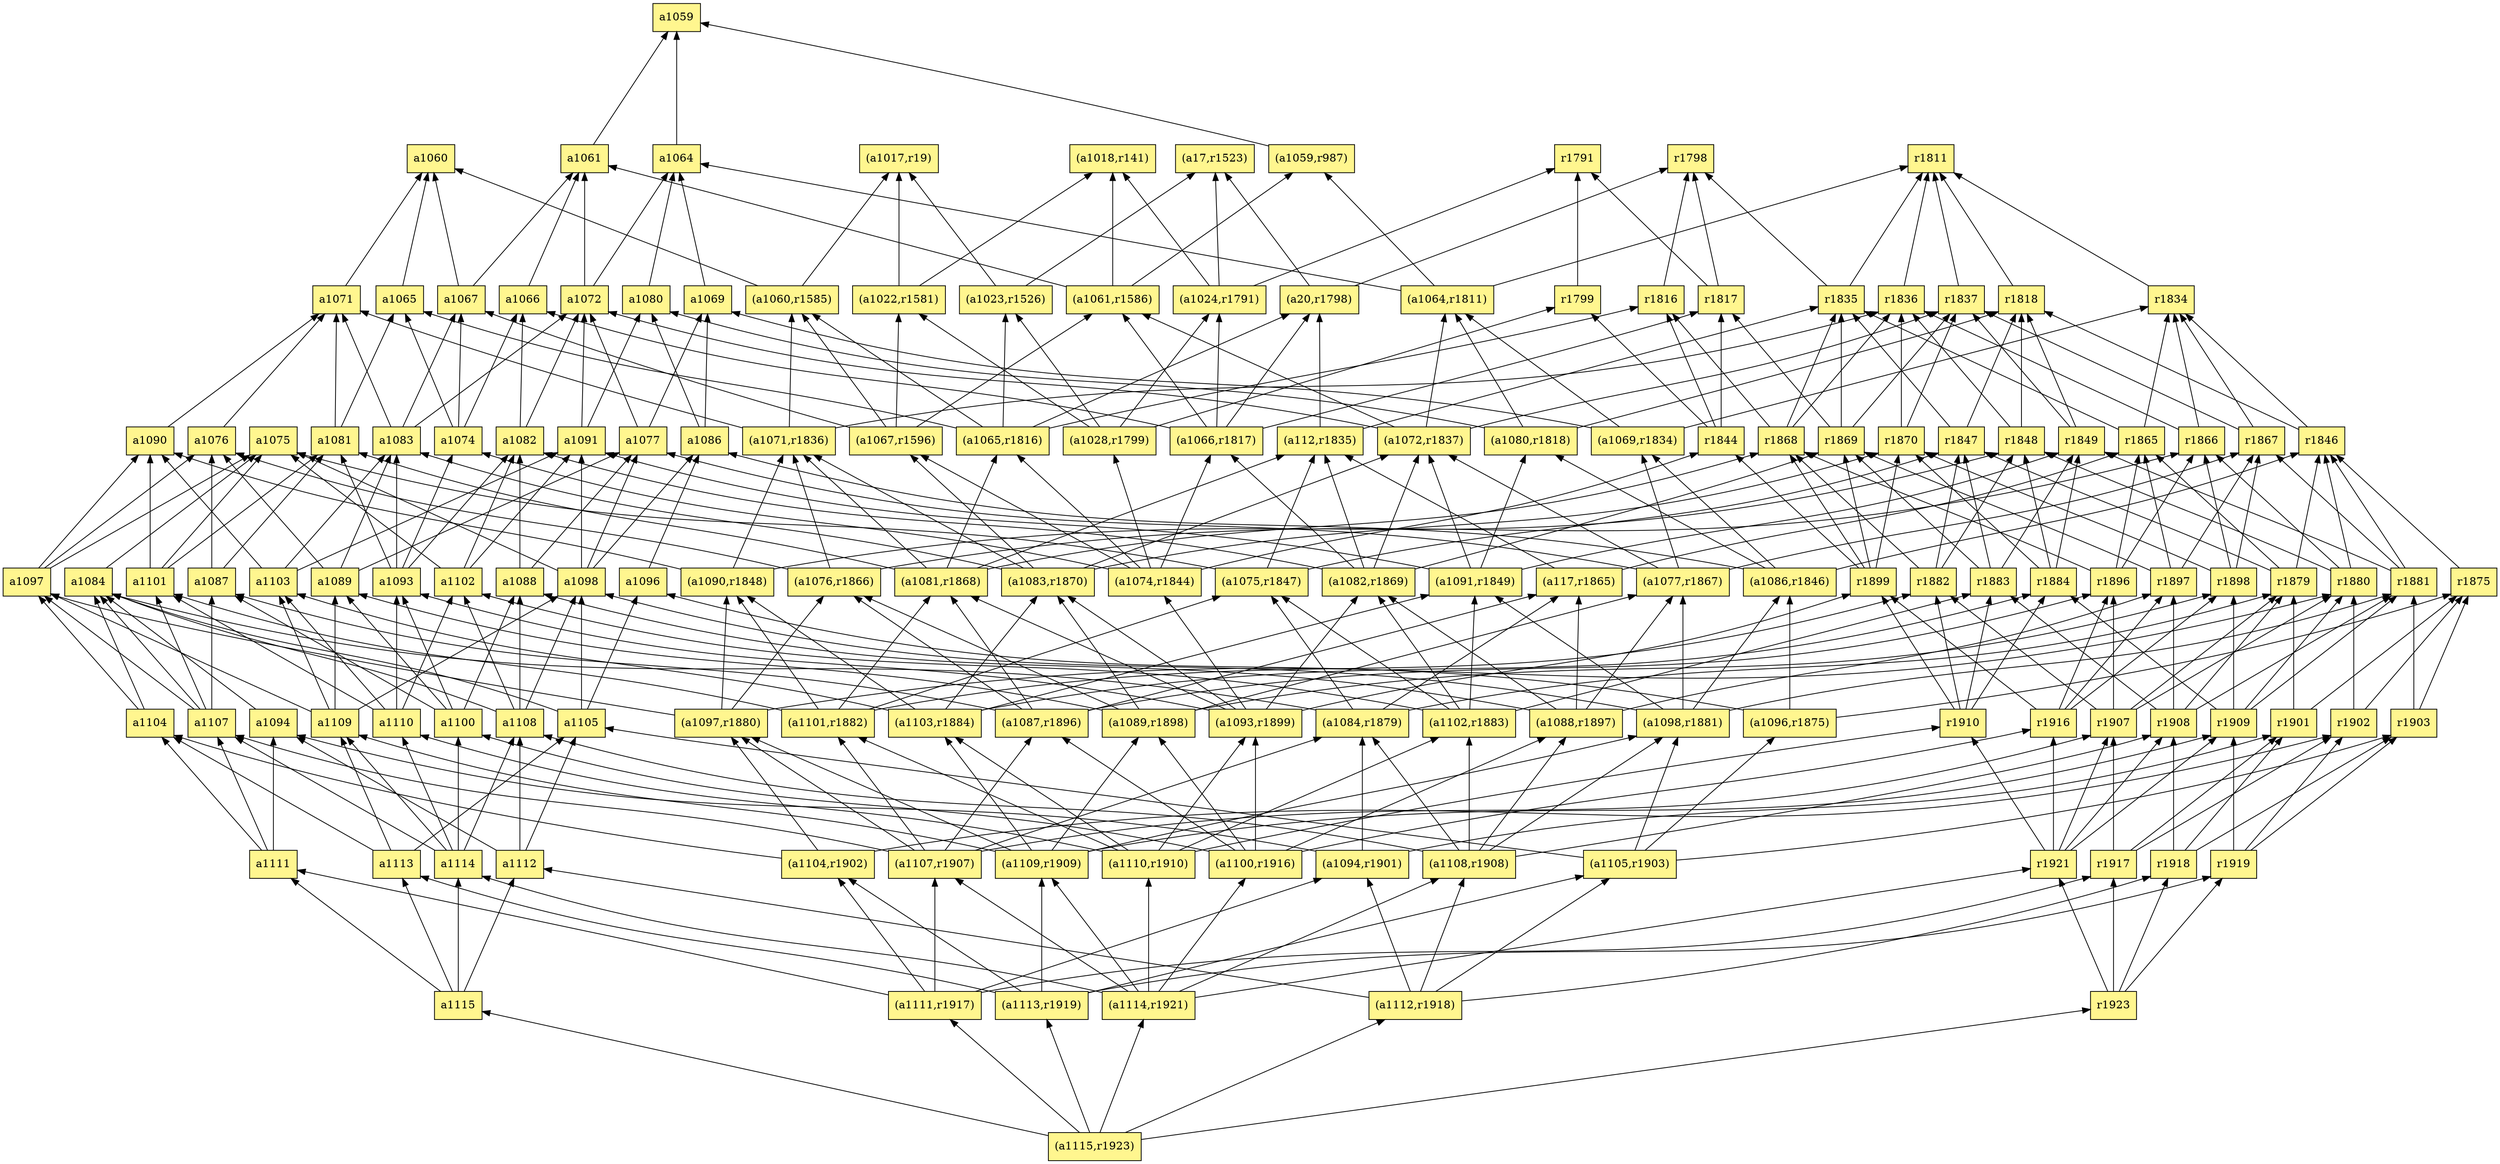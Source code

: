 digraph G {
rankdir=BT;ranksep="2.0";
"(a1103,r1884)" [shape=record,fillcolor=khaki1,style=filled,label="{(a1103,r1884)}"];
"r1880" [shape=record,fillcolor=khaki1,style=filled,label="{r1880}"];
"r1908" [shape=record,fillcolor=khaki1,style=filled,label="{r1908}"];
"r1811" [shape=record,fillcolor=khaki1,style=filled,label="{r1811}"];
"r1919" [shape=record,fillcolor=khaki1,style=filled,label="{r1919}"];
"r1791" [shape=record,fillcolor=khaki1,style=filled,label="{r1791}"];
"a1080" [shape=record,fillcolor=khaki1,style=filled,label="{a1080}"];
"a1076" [shape=record,fillcolor=khaki1,style=filled,label="{a1076}"];
"(a1088,r1897)" [shape=record,fillcolor=khaki1,style=filled,label="{(a1088,r1897)}"];
"(a1059,r987)" [shape=record,fillcolor=khaki1,style=filled,label="{(a1059,r987)}"];
"a1082" [shape=record,fillcolor=khaki1,style=filled,label="{a1082}"];
"r1907" [shape=record,fillcolor=khaki1,style=filled,label="{r1907}"];
"r1918" [shape=record,fillcolor=khaki1,style=filled,label="{r1918}"];
"r1902" [shape=record,fillcolor=khaki1,style=filled,label="{r1902}"];
"a1100" [shape=record,fillcolor=khaki1,style=filled,label="{a1100}"];
"a1114" [shape=record,fillcolor=khaki1,style=filled,label="{a1114}"];
"(a1075,r1847)" [shape=record,fillcolor=khaki1,style=filled,label="{(a1075,r1847)}"];
"r1916" [shape=record,fillcolor=khaki1,style=filled,label="{r1916}"];
"r1869" [shape=record,fillcolor=khaki1,style=filled,label="{r1869}"];
"(a1022,r1581)" [shape=record,fillcolor=khaki1,style=filled,label="{(a1022,r1581)}"];
"(a1069,r1834)" [shape=record,fillcolor=khaki1,style=filled,label="{(a1069,r1834)}"];
"a1113" [shape=record,fillcolor=khaki1,style=filled,label="{a1113}"];
"r1899" [shape=record,fillcolor=khaki1,style=filled,label="{r1899}"];
"r1816" [shape=record,fillcolor=khaki1,style=filled,label="{r1816}"];
"(a1097,r1880)" [shape=record,fillcolor=khaki1,style=filled,label="{(a1097,r1880)}"];
"(a1072,r1837)" [shape=record,fillcolor=khaki1,style=filled,label="{(a1072,r1837)}"];
"a1098" [shape=record,fillcolor=khaki1,style=filled,label="{a1098}"];
"r1868" [shape=record,fillcolor=khaki1,style=filled,label="{r1868}"];
"a1065" [shape=record,fillcolor=khaki1,style=filled,label="{a1065}"];
"(a1066,r1817)" [shape=record,fillcolor=khaki1,style=filled,label="{(a1066,r1817)}"];
"(a1084,r1879)" [shape=record,fillcolor=khaki1,style=filled,label="{(a1084,r1879)}"];
"a1088" [shape=record,fillcolor=khaki1,style=filled,label="{a1088}"];
"a1110" [shape=record,fillcolor=khaki1,style=filled,label="{a1110}"];
"a1090" [shape=record,fillcolor=khaki1,style=filled,label="{a1090}"];
"(a1018,r141)" [shape=record,fillcolor=khaki1,style=filled,label="{(a1018,r141)}"];
"a1081" [shape=record,fillcolor=khaki1,style=filled,label="{a1081}"];
"a1077" [shape=record,fillcolor=khaki1,style=filled,label="{a1077}"];
"(a117,r1865)" [shape=record,fillcolor=khaki1,style=filled,label="{(a117,r1865)}"];
"r1849" [shape=record,fillcolor=khaki1,style=filled,label="{r1849}"];
"(a1104,r1902)" [shape=record,fillcolor=khaki1,style=filled,label="{(a1104,r1902)}"];
"r1848" [shape=record,fillcolor=khaki1,style=filled,label="{r1848}"];
"(a1093,r1899)" [shape=record,fillcolor=khaki1,style=filled,label="{(a1093,r1899)}"];
"(a1114,r1921)" [shape=record,fillcolor=khaki1,style=filled,label="{(a1114,r1921)}"];
"r1910" [shape=record,fillcolor=khaki1,style=filled,label="{r1910}"];
"a1104" [shape=record,fillcolor=khaki1,style=filled,label="{a1104}"];
"r1897" [shape=record,fillcolor=khaki1,style=filled,label="{r1897}"];
"a1103" [shape=record,fillcolor=khaki1,style=filled,label="{a1103}"];
"(a1115,r1923)" [shape=record,fillcolor=khaki1,style=filled,label="{(a1115,r1923)}"];
"r1901" [shape=record,fillcolor=khaki1,style=filled,label="{r1901}"];
"(a1110,r1910)" [shape=record,fillcolor=khaki1,style=filled,label="{(a1110,r1910)}"];
"(a1111,r1917)" [shape=record,fillcolor=khaki1,style=filled,label="{(a1111,r1917)}"];
"r1884" [shape=record,fillcolor=khaki1,style=filled,label="{r1884}"];
"r1844" [shape=record,fillcolor=khaki1,style=filled,label="{r1844}"];
"(a1086,r1846)" [shape=record,fillcolor=khaki1,style=filled,label="{(a1086,r1846)}"];
"r1909" [shape=record,fillcolor=khaki1,style=filled,label="{r1909}"];
"r1836" [shape=record,fillcolor=khaki1,style=filled,label="{r1836}"];
"a1089" [shape=record,fillcolor=khaki1,style=filled,label="{a1089}"];
"(a1108,r1908)" [shape=record,fillcolor=khaki1,style=filled,label="{(a1108,r1908)}"];
"r1837" [shape=record,fillcolor=khaki1,style=filled,label="{r1837}"];
"(a1094,r1901)" [shape=record,fillcolor=khaki1,style=filled,label="{(a1094,r1901)}"];
"(a1098,r1881)" [shape=record,fillcolor=khaki1,style=filled,label="{(a1098,r1881)}"];
"(a1077,r1867)" [shape=record,fillcolor=khaki1,style=filled,label="{(a1077,r1867)}"];
"a1072" [shape=record,fillcolor=khaki1,style=filled,label="{a1072}"];
"(a1076,r1866)" [shape=record,fillcolor=khaki1,style=filled,label="{(a1076,r1866)}"];
"(a1064,r1811)" [shape=record,fillcolor=khaki1,style=filled,label="{(a1064,r1811)}"];
"a1059" [shape=record,fillcolor=khaki1,style=filled,label="{a1059}"];
"a1096" [shape=record,fillcolor=khaki1,style=filled,label="{a1096}"];
"(a1112,r1918)" [shape=record,fillcolor=khaki1,style=filled,label="{(a1112,r1918)}"];
"(a1071,r1836)" [shape=record,fillcolor=khaki1,style=filled,label="{(a1071,r1836)}"];
"a1111" [shape=record,fillcolor=khaki1,style=filled,label="{a1111}"];
"r1847" [shape=record,fillcolor=khaki1,style=filled,label="{r1847}"];
"(a1067,r1596)" [shape=record,fillcolor=khaki1,style=filled,label="{(a1067,r1596)}"];
"(a1061,r1586)" [shape=record,fillcolor=khaki1,style=filled,label="{(a1061,r1586)}"];
"r1882" [shape=record,fillcolor=khaki1,style=filled,label="{r1882}"];
"a1115" [shape=record,fillcolor=khaki1,style=filled,label="{a1115}"];
"a1107" [shape=record,fillcolor=khaki1,style=filled,label="{a1107}"];
"r1879" [shape=record,fillcolor=khaki1,style=filled,label="{r1879}"];
"a1094" [shape=record,fillcolor=khaki1,style=filled,label="{a1094}"];
"r1818" [shape=record,fillcolor=khaki1,style=filled,label="{r1818}"];
"a1102" [shape=record,fillcolor=khaki1,style=filled,label="{a1102}"];
"(a1087,r1896)" [shape=record,fillcolor=khaki1,style=filled,label="{(a1087,r1896)}"];
"r1799" [shape=record,fillcolor=khaki1,style=filled,label="{r1799}"];
"a1091" [shape=record,fillcolor=khaki1,style=filled,label="{a1091}"];
"a1112" [shape=record,fillcolor=khaki1,style=filled,label="{a1112}"];
"a1087" [shape=record,fillcolor=khaki1,style=filled,label="{a1087}"];
"a1093" [shape=record,fillcolor=khaki1,style=filled,label="{a1093}"];
"(a1107,r1907)" [shape=record,fillcolor=khaki1,style=filled,label="{(a1107,r1907)}"];
"(a20,r1798)" [shape=record,fillcolor=khaki1,style=filled,label="{(a20,r1798)}"];
"r1835" [shape=record,fillcolor=khaki1,style=filled,label="{r1835}"];
"(a1023,r1526)" [shape=record,fillcolor=khaki1,style=filled,label="{(a1023,r1526)}"];
"a1060" [shape=record,fillcolor=khaki1,style=filled,label="{a1060}"];
"a1075" [shape=record,fillcolor=khaki1,style=filled,label="{a1075}"];
"(a1113,r1919)" [shape=record,fillcolor=khaki1,style=filled,label="{(a1113,r1919)}"];
"(a1102,r1883)" [shape=record,fillcolor=khaki1,style=filled,label="{(a1102,r1883)}"];
"(a1101,r1882)" [shape=record,fillcolor=khaki1,style=filled,label="{(a1101,r1882)}"];
"(a1017,r19)" [shape=record,fillcolor=khaki1,style=filled,label="{(a1017,r19)}"];
"r1834" [shape=record,fillcolor=khaki1,style=filled,label="{r1834}"];
"a1105" [shape=record,fillcolor=khaki1,style=filled,label="{a1105}"];
"(a17,r1523)" [shape=record,fillcolor=khaki1,style=filled,label="{(a17,r1523)}"];
"(a1109,r1909)" [shape=record,fillcolor=khaki1,style=filled,label="{(a1109,r1909)}"];
"r1866" [shape=record,fillcolor=khaki1,style=filled,label="{r1866}"];
"r1903" [shape=record,fillcolor=khaki1,style=filled,label="{r1903}"];
"a1097" [shape=record,fillcolor=khaki1,style=filled,label="{a1097}"];
"a1066" [shape=record,fillcolor=khaki1,style=filled,label="{a1066}"];
"a1086" [shape=record,fillcolor=khaki1,style=filled,label="{a1086}"];
"(a1091,r1849)" [shape=record,fillcolor=khaki1,style=filled,label="{(a1091,r1849)}"];
"(a1028,r1799)" [shape=record,fillcolor=khaki1,style=filled,label="{(a1028,r1799)}"];
"a1083" [shape=record,fillcolor=khaki1,style=filled,label="{a1083}"];
"(a1082,r1869)" [shape=record,fillcolor=khaki1,style=filled,label="{(a1082,r1869)}"];
"r1921" [shape=record,fillcolor=khaki1,style=filled,label="{r1921}"];
"r1865" [shape=record,fillcolor=khaki1,style=filled,label="{r1865}"];
"(a1060,r1585)" [shape=record,fillcolor=khaki1,style=filled,label="{(a1060,r1585)}"];
"a1071" [shape=record,fillcolor=khaki1,style=filled,label="{a1071}"];
"r1875" [shape=record,fillcolor=khaki1,style=filled,label="{r1875}"];
"a1108" [shape=record,fillcolor=khaki1,style=filled,label="{a1108}"];
"(a1090,r1848)" [shape=record,fillcolor=khaki1,style=filled,label="{(a1090,r1848)}"];
"a1101" [shape=record,fillcolor=khaki1,style=filled,label="{a1101}"];
"r1867" [shape=record,fillcolor=khaki1,style=filled,label="{r1867}"];
"a1061" [shape=record,fillcolor=khaki1,style=filled,label="{a1061}"];
"a1064" [shape=record,fillcolor=khaki1,style=filled,label="{a1064}"];
"(a1089,r1898)" [shape=record,fillcolor=khaki1,style=filled,label="{(a1089,r1898)}"];
"a1067" [shape=record,fillcolor=khaki1,style=filled,label="{a1067}"];
"r1923" [shape=record,fillcolor=khaki1,style=filled,label="{r1923}"];
"(a1105,r1903)" [shape=record,fillcolor=khaki1,style=filled,label="{(a1105,r1903)}"];
"r1917" [shape=record,fillcolor=khaki1,style=filled,label="{r1917}"];
"r1846" [shape=record,fillcolor=khaki1,style=filled,label="{r1846}"];
"(a1081,r1868)" [shape=record,fillcolor=khaki1,style=filled,label="{(a1081,r1868)}"];
"r1883" [shape=record,fillcolor=khaki1,style=filled,label="{r1883}"];
"r1817" [shape=record,fillcolor=khaki1,style=filled,label="{r1817}"];
"r1896" [shape=record,fillcolor=khaki1,style=filled,label="{r1896}"];
"(a1080,r1818)" [shape=record,fillcolor=khaki1,style=filled,label="{(a1080,r1818)}"];
"a1084" [shape=record,fillcolor=khaki1,style=filled,label="{a1084}"];
"(a1096,r1875)" [shape=record,fillcolor=khaki1,style=filled,label="{(a1096,r1875)}"];
"r1881" [shape=record,fillcolor=khaki1,style=filled,label="{r1881}"];
"a1069" [shape=record,fillcolor=khaki1,style=filled,label="{a1069}"];
"r1898" [shape=record,fillcolor=khaki1,style=filled,label="{r1898}"];
"a1074" [shape=record,fillcolor=khaki1,style=filled,label="{a1074}"];
"r1870" [shape=record,fillcolor=khaki1,style=filled,label="{r1870}"];
"a1109" [shape=record,fillcolor=khaki1,style=filled,label="{a1109}"];
"r1798" [shape=record,fillcolor=khaki1,style=filled,label="{r1798}"];
"(a1100,r1916)" [shape=record,fillcolor=khaki1,style=filled,label="{(a1100,r1916)}"];
"(a112,r1835)" [shape=record,fillcolor=khaki1,style=filled,label="{(a112,r1835)}"];
"(a1065,r1816)" [shape=record,fillcolor=khaki1,style=filled,label="{(a1065,r1816)}"];
"(a1074,r1844)" [shape=record,fillcolor=khaki1,style=filled,label="{(a1074,r1844)}"];
"(a1083,r1870)" [shape=record,fillcolor=khaki1,style=filled,label="{(a1083,r1870)}"];
"(a1024,r1791)" [shape=record,fillcolor=khaki1,style=filled,label="{(a1024,r1791)}"];
"(a1103,r1884)" -> "(a1091,r1849)"
"(a1103,r1884)" -> "r1884"
"(a1103,r1884)" -> "a1103"
"(a1103,r1884)" -> "(a1090,r1848)"
"(a1103,r1884)" -> "(a1083,r1870)"
"r1880" -> "r1848"
"r1880" -> "r1846"
"r1880" -> "r1866"
"r1908" -> "r1879"
"r1908" -> "r1883"
"r1908" -> "r1881"
"r1908" -> "r1897"
"r1919" -> "r1903"
"r1919" -> "r1902"
"r1919" -> "r1909"
"a1080" -> "a1064"
"a1076" -> "a1071"
"(a1088,r1897)" -> "(a1077,r1867)"
"(a1088,r1897)" -> "r1897"
"(a1088,r1897)" -> "a1088"
"(a1088,r1897)" -> "(a1082,r1869)"
"(a1088,r1897)" -> "(a117,r1865)"
"(a1059,r987)" -> "a1059"
"a1082" -> "a1072"
"a1082" -> "a1066"
"r1907" -> "r1882"
"r1907" -> "r1880"
"r1907" -> "r1879"
"r1907" -> "r1896"
"r1918" -> "r1903"
"r1918" -> "r1908"
"r1918" -> "r1901"
"r1902" -> "r1880"
"r1902" -> "r1875"
"a1100" -> "a1087"
"a1100" -> "a1093"
"a1100" -> "a1089"
"a1100" -> "a1088"
"a1114" -> "a1107"
"a1114" -> "a1108"
"a1114" -> "a1100"
"a1114" -> "a1109"
"a1114" -> "a1110"
"(a1075,r1847)" -> "(a112,r1835)"
"(a1075,r1847)" -> "r1847"
"(a1075,r1847)" -> "a1075"
"r1916" -> "r1897"
"r1916" -> "r1896"
"r1916" -> "r1898"
"r1916" -> "r1899"
"r1869" -> "r1837"
"r1869" -> "r1817"
"r1869" -> "r1835"
"(a1022,r1581)" -> "(a1018,r141)"
"(a1022,r1581)" -> "(a1017,r19)"
"(a1069,r1834)" -> "a1069"
"(a1069,r1834)" -> "(a1064,r1811)"
"(a1069,r1834)" -> "r1834"
"a1113" -> "a1104"
"a1113" -> "a1109"
"a1113" -> "a1105"
"r1899" -> "r1870"
"r1899" -> "r1868"
"r1899" -> "r1869"
"r1899" -> "r1844"
"r1816" -> "r1798"
"(a1097,r1880)" -> "(a1076,r1866)"
"(a1097,r1880)" -> "a1097"
"(a1097,r1880)" -> "r1880"
"(a1097,r1880)" -> "(a1090,r1848)"
"(a1072,r1837)" -> "(a1061,r1586)"
"(a1072,r1837)" -> "r1837"
"(a1072,r1837)" -> "a1072"
"(a1072,r1837)" -> "(a1064,r1811)"
"a1098" -> "a1086"
"a1098" -> "a1091"
"a1098" -> "a1077"
"a1098" -> "a1075"
"r1868" -> "r1816"
"r1868" -> "r1835"
"r1868" -> "r1836"
"a1065" -> "a1060"
"(a1066,r1817)" -> "(a1061,r1586)"
"(a1066,r1817)" -> "a1066"
"(a1066,r1817)" -> "(a20,r1798)"
"(a1066,r1817)" -> "r1817"
"(a1066,r1817)" -> "(a1024,r1791)"
"(a1084,r1879)" -> "(a1075,r1847)"
"(a1084,r1879)" -> "r1879"
"(a1084,r1879)" -> "(a117,r1865)"
"(a1084,r1879)" -> "a1084"
"a1088" -> "a1082"
"a1088" -> "a1077"
"a1110" -> "a1102"
"a1110" -> "a1103"
"a1110" -> "a1101"
"a1110" -> "a1093"
"a1090" -> "a1071"
"a1081" -> "a1065"
"a1081" -> "a1071"
"a1077" -> "a1069"
"a1077" -> "a1072"
"(a117,r1865)" -> "(a112,r1835)"
"(a117,r1865)" -> "r1865"
"r1849" -> "r1837"
"r1849" -> "r1818"
"(a1104,r1902)" -> "r1902"
"(a1104,r1902)" -> "(a1097,r1880)"
"(a1104,r1902)" -> "a1104"
"r1848" -> "r1836"
"r1848" -> "r1818"
"(a1093,r1899)" -> "(a1082,r1869)"
"(a1093,r1899)" -> "a1093"
"(a1093,r1899)" -> "(a1081,r1868)"
"(a1093,r1899)" -> "r1899"
"(a1093,r1899)" -> "(a1074,r1844)"
"(a1093,r1899)" -> "(a1083,r1870)"
"(a1114,r1921)" -> "a1114"
"(a1114,r1921)" -> "(a1110,r1910)"
"(a1114,r1921)" -> "(a1107,r1907)"
"(a1114,r1921)" -> "(a1108,r1908)"
"(a1114,r1921)" -> "r1921"
"(a1114,r1921)" -> "(a1100,r1916)"
"(a1114,r1921)" -> "(a1109,r1909)"
"r1910" -> "r1882"
"r1910" -> "r1884"
"r1910" -> "r1883"
"r1910" -> "r1899"
"a1104" -> "a1097"
"a1104" -> "a1084"
"r1897" -> "r1865"
"r1897" -> "r1869"
"r1897" -> "r1867"
"a1103" -> "a1083"
"a1103" -> "a1091"
"a1103" -> "a1090"
"(a1115,r1923)" -> "a1115"
"(a1115,r1923)" -> "r1923"
"(a1115,r1923)" -> "(a1111,r1917)"
"(a1115,r1923)" -> "(a1113,r1919)"
"(a1115,r1923)" -> "(a1114,r1921)"
"(a1115,r1923)" -> "(a1112,r1918)"
"r1901" -> "r1875"
"r1901" -> "r1879"
"(a1110,r1910)" -> "(a1103,r1884)"
"(a1110,r1910)" -> "(a1093,r1899)"
"(a1110,r1910)" -> "r1910"
"(a1110,r1910)" -> "(a1102,r1883)"
"(a1110,r1910)" -> "(a1101,r1882)"
"(a1110,r1910)" -> "a1110"
"(a1111,r1917)" -> "(a1104,r1902)"
"(a1111,r1917)" -> "r1917"
"(a1111,r1917)" -> "(a1107,r1907)"
"(a1111,r1917)" -> "(a1094,r1901)"
"(a1111,r1917)" -> "a1111"
"r1884" -> "r1848"
"r1884" -> "r1870"
"r1884" -> "r1849"
"r1844" -> "r1816"
"r1844" -> "r1799"
"r1844" -> "r1817"
"(a1086,r1846)" -> "a1086"
"(a1086,r1846)" -> "(a1069,r1834)"
"(a1086,r1846)" -> "r1846"
"(a1086,r1846)" -> "(a1080,r1818)"
"r1909" -> "r1898"
"r1909" -> "r1881"
"r1909" -> "r1880"
"r1909" -> "r1884"
"r1836" -> "r1811"
"a1089" -> "a1076"
"a1089" -> "a1083"
"a1089" -> "a1077"
"(a1108,r1908)" -> "r1908"
"(a1108,r1908)" -> "(a1088,r1897)"
"(a1108,r1908)" -> "a1108"
"(a1108,r1908)" -> "(a1102,r1883)"
"(a1108,r1908)" -> "(a1098,r1881)"
"(a1108,r1908)" -> "(a1084,r1879)"
"r1837" -> "r1811"
"(a1094,r1901)" -> "a1094"
"(a1094,r1901)" -> "r1901"
"(a1094,r1901)" -> "(a1084,r1879)"
"(a1098,r1881)" -> "r1881"
"(a1098,r1881)" -> "(a1077,r1867)"
"(a1098,r1881)" -> "a1098"
"(a1098,r1881)" -> "(a1091,r1849)"
"(a1098,r1881)" -> "(a1086,r1846)"
"(a1077,r1867)" -> "(a1072,r1837)"
"(a1077,r1867)" -> "(a1069,r1834)"
"(a1077,r1867)" -> "a1077"
"(a1077,r1867)" -> "r1867"
"a1072" -> "a1064"
"a1072" -> "a1061"
"(a1076,r1866)" -> "a1076"
"(a1076,r1866)" -> "(a1071,r1836)"
"(a1076,r1866)" -> "r1866"
"(a1064,r1811)" -> "a1064"
"(a1064,r1811)" -> "r1811"
"(a1064,r1811)" -> "(a1059,r987)"
"a1096" -> "a1086"
"(a1112,r1918)" -> "r1918"
"(a1112,r1918)" -> "a1112"
"(a1112,r1918)" -> "(a1105,r1903)"
"(a1112,r1918)" -> "(a1108,r1908)"
"(a1112,r1918)" -> "(a1094,r1901)"
"(a1071,r1836)" -> "r1836"
"(a1071,r1836)" -> "(a1060,r1585)"
"(a1071,r1836)" -> "a1071"
"a1111" -> "a1094"
"a1111" -> "a1107"
"a1111" -> "a1104"
"r1847" -> "r1818"
"r1847" -> "r1835"
"(a1067,r1596)" -> "(a1061,r1586)"
"(a1067,r1596)" -> "(a1060,r1585)"
"(a1067,r1596)" -> "(a1022,r1581)"
"(a1067,r1596)" -> "a1067"
"(a1061,r1586)" -> "a1061"
"(a1061,r1586)" -> "(a1018,r141)"
"(a1061,r1586)" -> "(a1059,r987)"
"r1882" -> "r1848"
"r1882" -> "r1868"
"r1882" -> "r1847"
"a1115" -> "a1112"
"a1115" -> "a1114"
"a1115" -> "a1113"
"a1115" -> "a1111"
"a1107" -> "a1087"
"a1107" -> "a1097"
"a1107" -> "a1101"
"a1107" -> "a1084"
"r1879" -> "r1865"
"r1879" -> "r1846"
"r1879" -> "r1847"
"a1094" -> "a1084"
"r1818" -> "r1811"
"a1102" -> "a1082"
"a1102" -> "a1091"
"a1102" -> "a1075"
"(a1087,r1896)" -> "a1087"
"(a1087,r1896)" -> "(a1076,r1866)"
"(a1087,r1896)" -> "(a1081,r1868)"
"(a1087,r1896)" -> "r1896"
"(a1087,r1896)" -> "(a117,r1865)"
"r1799" -> "r1791"
"a1091" -> "a1080"
"a1091" -> "a1072"
"a1112" -> "a1094"
"a1112" -> "a1108"
"a1112" -> "a1105"
"a1087" -> "a1076"
"a1087" -> "a1081"
"a1093" -> "a1074"
"a1093" -> "a1081"
"a1093" -> "a1082"
"a1093" -> "a1083"
"(a1107,r1907)" -> "a1107"
"(a1107,r1907)" -> "(a1087,r1896)"
"(a1107,r1907)" -> "r1907"
"(a1107,r1907)" -> "(a1101,r1882)"
"(a1107,r1907)" -> "(a1097,r1880)"
"(a1107,r1907)" -> "(a1084,r1879)"
"(a20,r1798)" -> "(a17,r1523)"
"(a20,r1798)" -> "r1798"
"r1835" -> "r1811"
"r1835" -> "r1798"
"(a1023,r1526)" -> "(a1017,r19)"
"(a1023,r1526)" -> "(a17,r1523)"
"(a1113,r1919)" -> "r1919"
"(a1113,r1919)" -> "(a1104,r1902)"
"(a1113,r1919)" -> "(a1105,r1903)"
"(a1113,r1919)" -> "a1113"
"(a1113,r1919)" -> "(a1109,r1909)"
"(a1102,r1883)" -> "(a1075,r1847)"
"(a1102,r1883)" -> "a1102"
"(a1102,r1883)" -> "(a1091,r1849)"
"(a1102,r1883)" -> "r1883"
"(a1102,r1883)" -> "(a1082,r1869)"
"(a1101,r1882)" -> "r1882"
"(a1101,r1882)" -> "(a1075,r1847)"
"(a1101,r1882)" -> "(a1081,r1868)"
"(a1101,r1882)" -> "(a1090,r1848)"
"(a1101,r1882)" -> "a1101"
"r1834" -> "r1811"
"a1105" -> "a1096"
"a1105" -> "a1098"
"a1105" -> "a1084"
"(a1109,r1909)" -> "(a1103,r1884)"
"(a1109,r1909)" -> "(a1089,r1898)"
"(a1109,r1909)" -> "r1909"
"(a1109,r1909)" -> "a1109"
"(a1109,r1909)" -> "(a1098,r1881)"
"(a1109,r1909)" -> "(a1097,r1880)"
"r1866" -> "r1834"
"r1866" -> "r1836"
"r1903" -> "r1881"
"r1903" -> "r1875"
"a1097" -> "a1076"
"a1097" -> "a1090"
"a1097" -> "a1075"
"a1066" -> "a1061"
"a1086" -> "a1080"
"a1086" -> "a1069"
"(a1091,r1849)" -> "(a1072,r1837)"
"(a1091,r1849)" -> "a1091"
"(a1091,r1849)" -> "r1849"
"(a1091,r1849)" -> "(a1080,r1818)"
"(a1028,r1799)" -> "(a1022,r1581)"
"(a1028,r1799)" -> "r1799"
"(a1028,r1799)" -> "(a1023,r1526)"
"(a1028,r1799)" -> "(a1024,r1791)"
"a1083" -> "a1072"
"a1083" -> "a1071"
"a1083" -> "a1067"
"(a1082,r1869)" -> "(a1072,r1837)"
"(a1082,r1869)" -> "a1082"
"(a1082,r1869)" -> "r1869"
"(a1082,r1869)" -> "(a1066,r1817)"
"(a1082,r1869)" -> "(a112,r1835)"
"r1921" -> "r1916"
"r1921" -> "r1908"
"r1921" -> "r1910"
"r1921" -> "r1907"
"r1921" -> "r1909"
"r1865" -> "r1834"
"r1865" -> "r1835"
"(a1060,r1585)" -> "(a1017,r19)"
"(a1060,r1585)" -> "a1060"
"a1071" -> "a1060"
"r1875" -> "r1846"
"a1108" -> "a1102"
"a1108" -> "a1098"
"a1108" -> "a1088"
"a1108" -> "a1084"
"(a1090,r1848)" -> "r1848"
"(a1090,r1848)" -> "a1090"
"(a1090,r1848)" -> "(a1071,r1836)"
"a1101" -> "a1090"
"a1101" -> "a1081"
"a1101" -> "a1075"
"r1867" -> "r1834"
"r1867" -> "r1837"
"a1061" -> "a1059"
"a1064" -> "a1059"
"(a1089,r1898)" -> "r1898"
"(a1089,r1898)" -> "a1089"
"(a1089,r1898)" -> "(a1077,r1867)"
"(a1089,r1898)" -> "(a1076,r1866)"
"(a1089,r1898)" -> "(a1083,r1870)"
"a1067" -> "a1061"
"a1067" -> "a1060"
"r1923" -> "r1921"
"r1923" -> "r1917"
"r1923" -> "r1919"
"r1923" -> "r1918"
"(a1105,r1903)" -> "(a1096,r1875)"
"(a1105,r1903)" -> "r1903"
"(a1105,r1903)" -> "(a1098,r1881)"
"(a1105,r1903)" -> "a1105"
"r1917" -> "r1907"
"r1917" -> "r1902"
"r1917" -> "r1901"
"r1846" -> "r1834"
"r1846" -> "r1818"
"(a1081,r1868)" -> "a1081"
"(a1081,r1868)" -> "r1868"
"(a1081,r1868)" -> "(a112,r1835)"
"(a1081,r1868)" -> "(a1065,r1816)"
"(a1081,r1868)" -> "(a1071,r1836)"
"r1883" -> "r1869"
"r1883" -> "r1849"
"r1883" -> "r1847"
"r1817" -> "r1791"
"r1817" -> "r1798"
"r1896" -> "r1865"
"r1896" -> "r1868"
"r1896" -> "r1866"
"(a1080,r1818)" -> "a1080"
"(a1080,r1818)" -> "(a1064,r1811)"
"(a1080,r1818)" -> "r1818"
"a1084" -> "a1075"
"(a1096,r1875)" -> "r1875"
"(a1096,r1875)" -> "a1096"
"(a1096,r1875)" -> "(a1086,r1846)"
"r1881" -> "r1846"
"r1881" -> "r1849"
"r1881" -> "r1867"
"a1069" -> "a1064"
"r1898" -> "r1870"
"r1898" -> "r1866"
"r1898" -> "r1867"
"a1074" -> "a1066"
"a1074" -> "a1065"
"a1074" -> "a1067"
"r1870" -> "r1836"
"r1870" -> "r1837"
"a1109" -> "a1097"
"a1109" -> "a1103"
"a1109" -> "a1089"
"a1109" -> "a1098"
"(a1100,r1916)" -> "(a1088,r1897)"
"(a1100,r1916)" -> "(a1093,r1899)"
"(a1100,r1916)" -> "(a1087,r1896)"
"(a1100,r1916)" -> "(a1089,r1898)"
"(a1100,r1916)" -> "a1100"
"(a1100,r1916)" -> "r1916"
"(a112,r1835)" -> "r1835"
"(a112,r1835)" -> "(a20,r1798)"
"(a1065,r1816)" -> "r1816"
"(a1065,r1816)" -> "(a1060,r1585)"
"(a1065,r1816)" -> "a1065"
"(a1065,r1816)" -> "(a20,r1798)"
"(a1065,r1816)" -> "(a1023,r1526)"
"(a1074,r1844)" -> "a1074"
"(a1074,r1844)" -> "(a1028,r1799)"
"(a1074,r1844)" -> "(a1066,r1817)"
"(a1074,r1844)" -> "r1844"
"(a1074,r1844)" -> "(a1065,r1816)"
"(a1074,r1844)" -> "(a1067,r1596)"
"(a1083,r1870)" -> "r1870"
"(a1083,r1870)" -> "(a1072,r1837)"
"(a1083,r1870)" -> "a1083"
"(a1083,r1870)" -> "(a1071,r1836)"
"(a1083,r1870)" -> "(a1067,r1596)"
"(a1024,r1791)" -> "(a1018,r141)"
"(a1024,r1791)" -> "r1791"
"(a1024,r1791)" -> "(a17,r1523)"
}